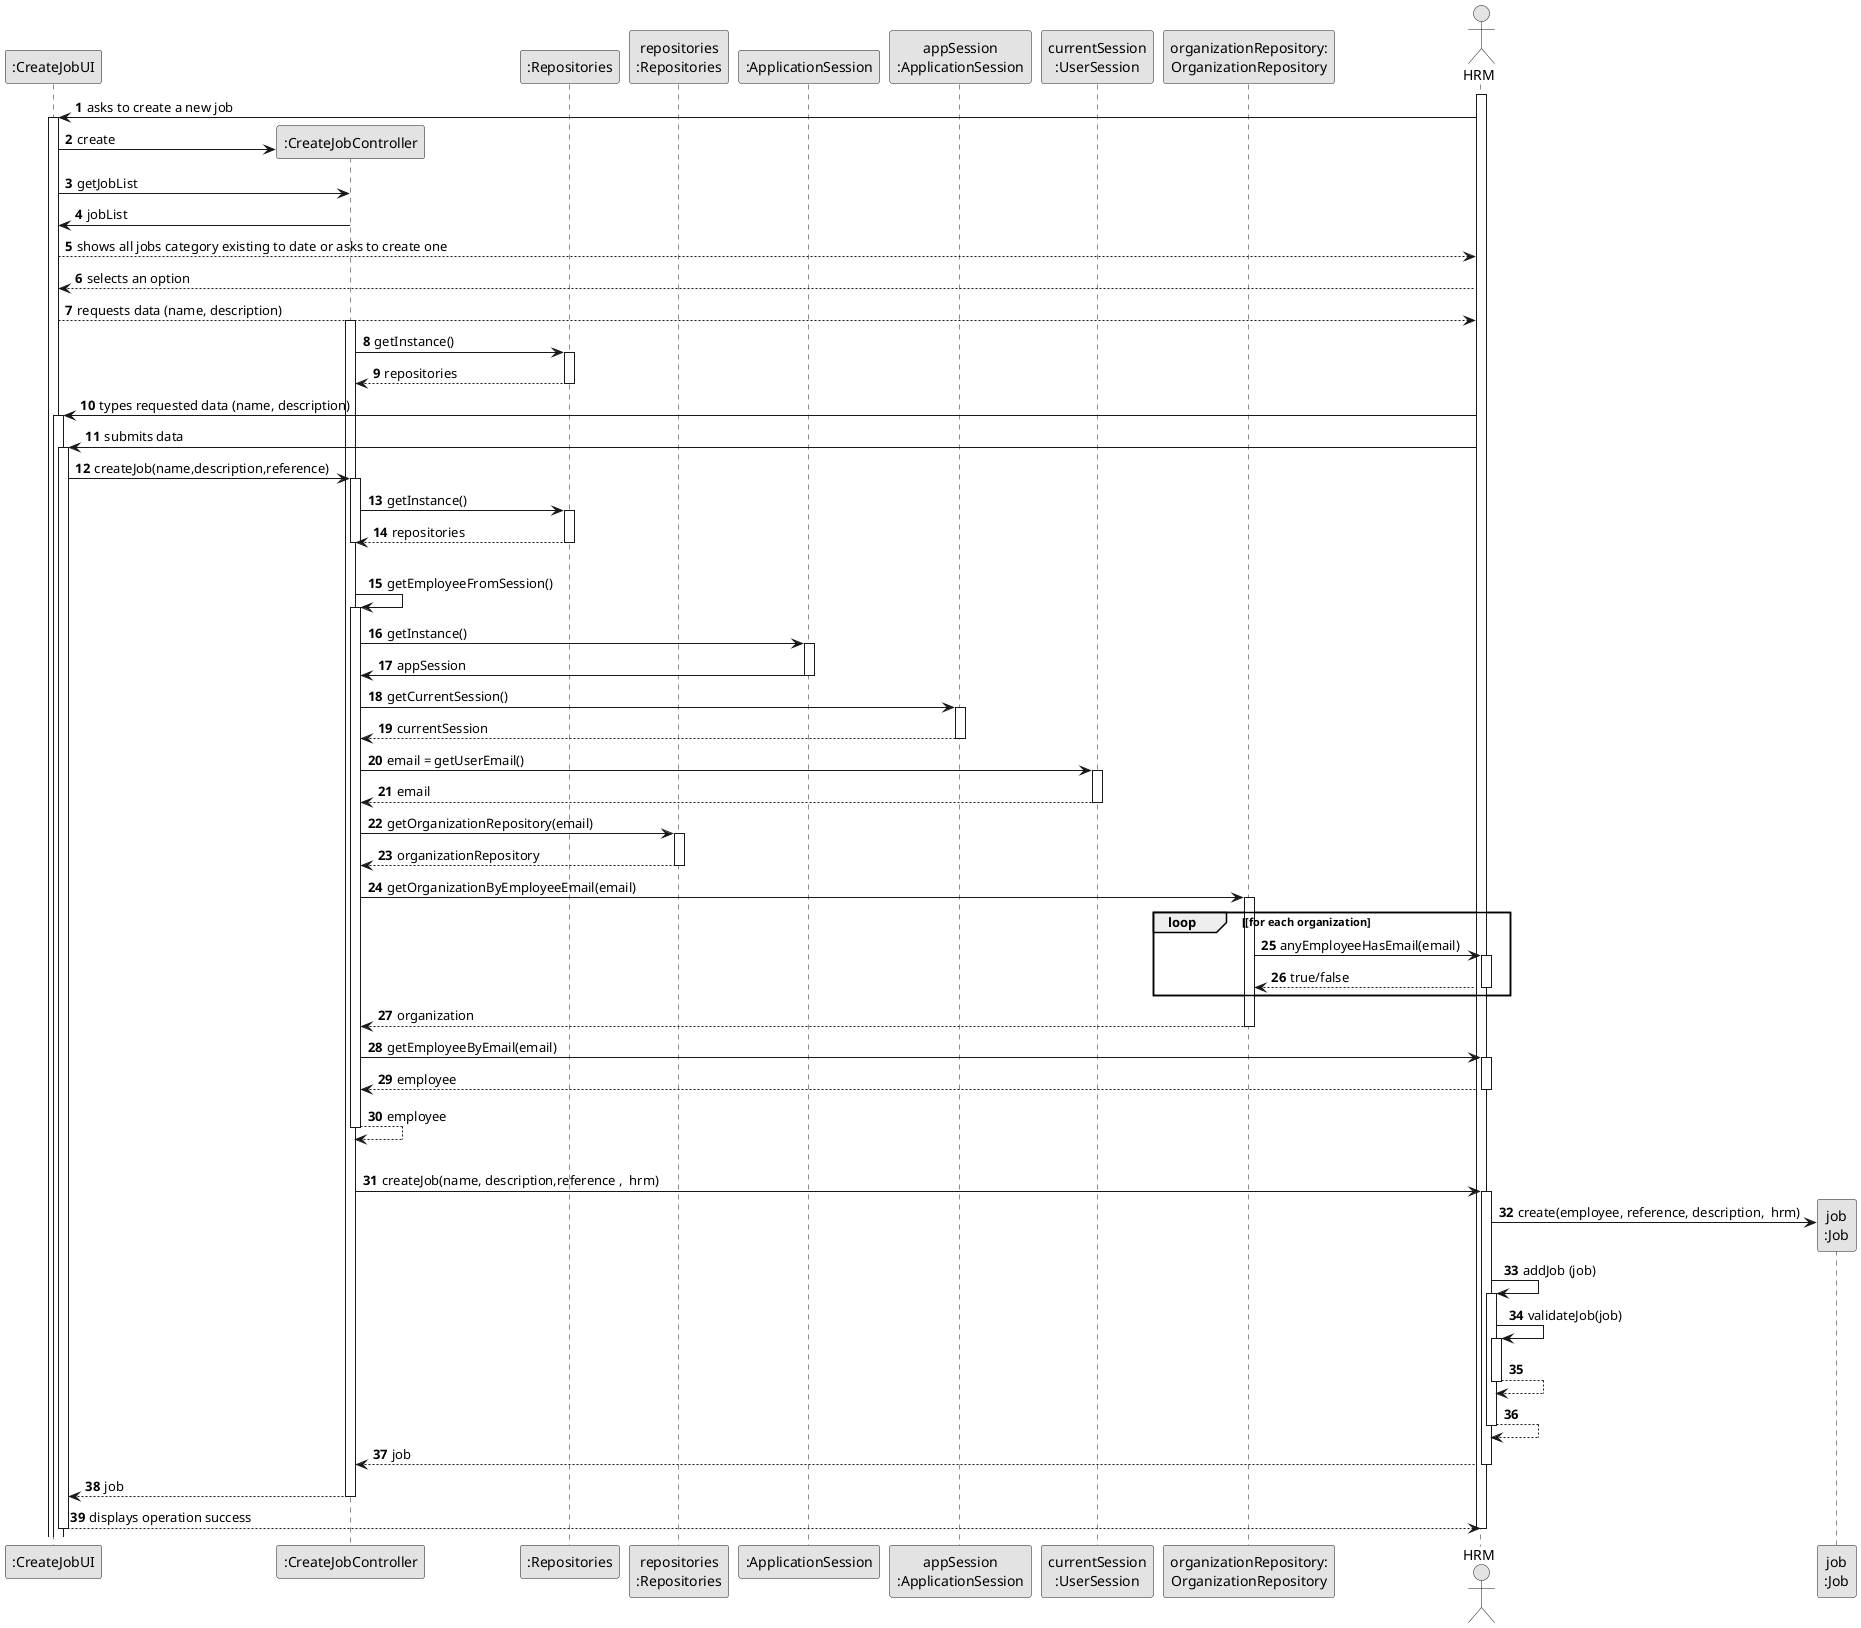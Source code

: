 @startuml
skinparam monochrome true
skinparam packageStyle rectangle
skinparam shadowing false


autonumber

'hide footbox

actor "HRM" as HRM
participant ":CreateJobUI" as UI
participant ":CreateJobController" as CTRL
participant ":Repositories" as RepositorySingleton
participant "repositories\n:Repositories" as PLAT
'participant "jobCategoryRepository:\nJobCategoryRepository" as TaskCategoryRepository
participant ":ApplicationSession" as _APP
participant "appSession\n:ApplicationSession" as APP
participant "currentSession\n:UserSession" as SESSAO
participant "organizationRepository:\nOrganizationRepository" as OrganizationRepository
participant "hrm\n:HRM" as HRM
participant "job\n:Job" as JOB

activate HRM

        HRM -> UI : asks to create a new job

        activate UI

            create CTRL
            UI -> CTRL** : create

            UI -> CTRL : getJobList

            CTRL -> UI : jobList

            UI --> HRM : shows all jobs category existing to date or asks to create one

            HRM --> UI : selects an option

            UI --> HRM : requests data (name, description)

'            UI -> CTRL : getTaskCategories()
            activate CTRL

                CTRL -> RepositorySingleton : getInstance()
                activate RepositorySingleton

                    RepositorySingleton --> CTRL: repositories
                deactivate RepositorySingleton

'                CTRL -> PLAT : getTaskCategoryRepository()
'                activate PLAT

'                    PLAT --> CTRL: taskCategoryRepository
'                deactivate PLAT

'                CTRL -> TaskCategoryRepository : getTaskCategories()
'                activate TaskCategoryRepository

'                    TaskCategoryRepository --> CTRL : taskCategoryList
'                deactivate TaskCategoryRepository

'                CTRL --> UI : taskCategoryList
'            deactivate CTRL

'            UI --> HRM : shows task category list\n and asks to sleect one
'        deactivate UI

'    HRM -> UI : selects a task category
'    activate UI

'        UI --> HRM : requests data
'    deactivate UI

    HRM -> UI : types requested data (name, description)
    activate UI

'        UI --> HRM : shows selected category and requested data
'    deactivate UI

    HRM -> UI : submits data
    activate UI

        UI -> CTRL : createJob(name,description,reference)
        activate CTRL

'            CTRL -> CTRL : getJobCategoryByDescription(taskCategoryDescription)
'            activate CTRL

                CTRL -> RepositorySingleton : getInstance()
                activate RepositorySingleton

                    RepositorySingleton --> CTRL: repositories
                deactivate RepositorySingleton

'                CTRL -> PLAT : getTaskCategoryRepository()
'                activate PLAT
'
'                    PLAT -> CTRL : taskCategoryRepository
'                deactivate PLAT

'                CTRL -> TaskCategoryRepository : getTaskCategoryByDescription(taskCategoryDescription)
'                activate TaskCategoryRepository

'                    TaskCategoryRepository --> CTRL : taskCategory
'                deactivate TaskCategoryRepository
'                    CTRL --> CTRL : taskCategory
            deactivate CTRL

            |||
            CTRL -> CTRL : getEmployeeFromSession()
            activate CTRL

                CTRL -> _APP: getInstance()
                activate _APP
                    _APP -> CTRL: appSession
                deactivate _APP


                CTRL -> APP: getCurrentSession()
                activate APP

                    APP --> CTRL: currentSession
                deactivate APP

                CTRL -> SESSAO: email = getUserEmail()
                activate SESSAO

                    SESSAO --> CTRL: email
                deactivate SESSAO


                CTRL -> PLAT: getOrganizationRepository(email)
                activate PLAT

                    PLAT --> CTRL: organizationRepository
                deactivate PLAT


                CTRL -> OrganizationRepository: getOrganizationByEmployeeEmail(email)
                activate OrganizationRepository

                    loop [for each organization
                        OrganizationRepository -> HRM : anyEmployeeHasEmail(email)
                        activate HRM

                             HRM --> OrganizationRepository : true/false
                        deactivate HRM
                    end
                    OrganizationRepository --> CTRL : organization
                deactivate OrganizationRepository

                CTRL -> HRM: getEmployeeByEmail(email)
                activate HRM

                    HRM --> CTRL : employee
                deactivate HRM

                CTRL --> CTRL : employee
            deactivate CTRL

            |||
            CTRL -> HRM: createJob(name, description,reference ,  hrm)
            activate HRM

                HRM -> JOB**: create(employee, reference, description,  hrm)
                HRM -> HRM: addJob (job)


                activate HRM
                    HRM -> HRM: validateJob(job)
                    activate HRM
                        HRM --> HRM
                    deactivate HRM

                    HRM --> HRM
                deactivate HRM

                HRM --> CTRL : job

            deactivate HRM

            CTRL --> UI: job
            deactivate CTRL
            UI --> HRM: displays operation success
    deactivate UI

deactivate HRM

@enduml
